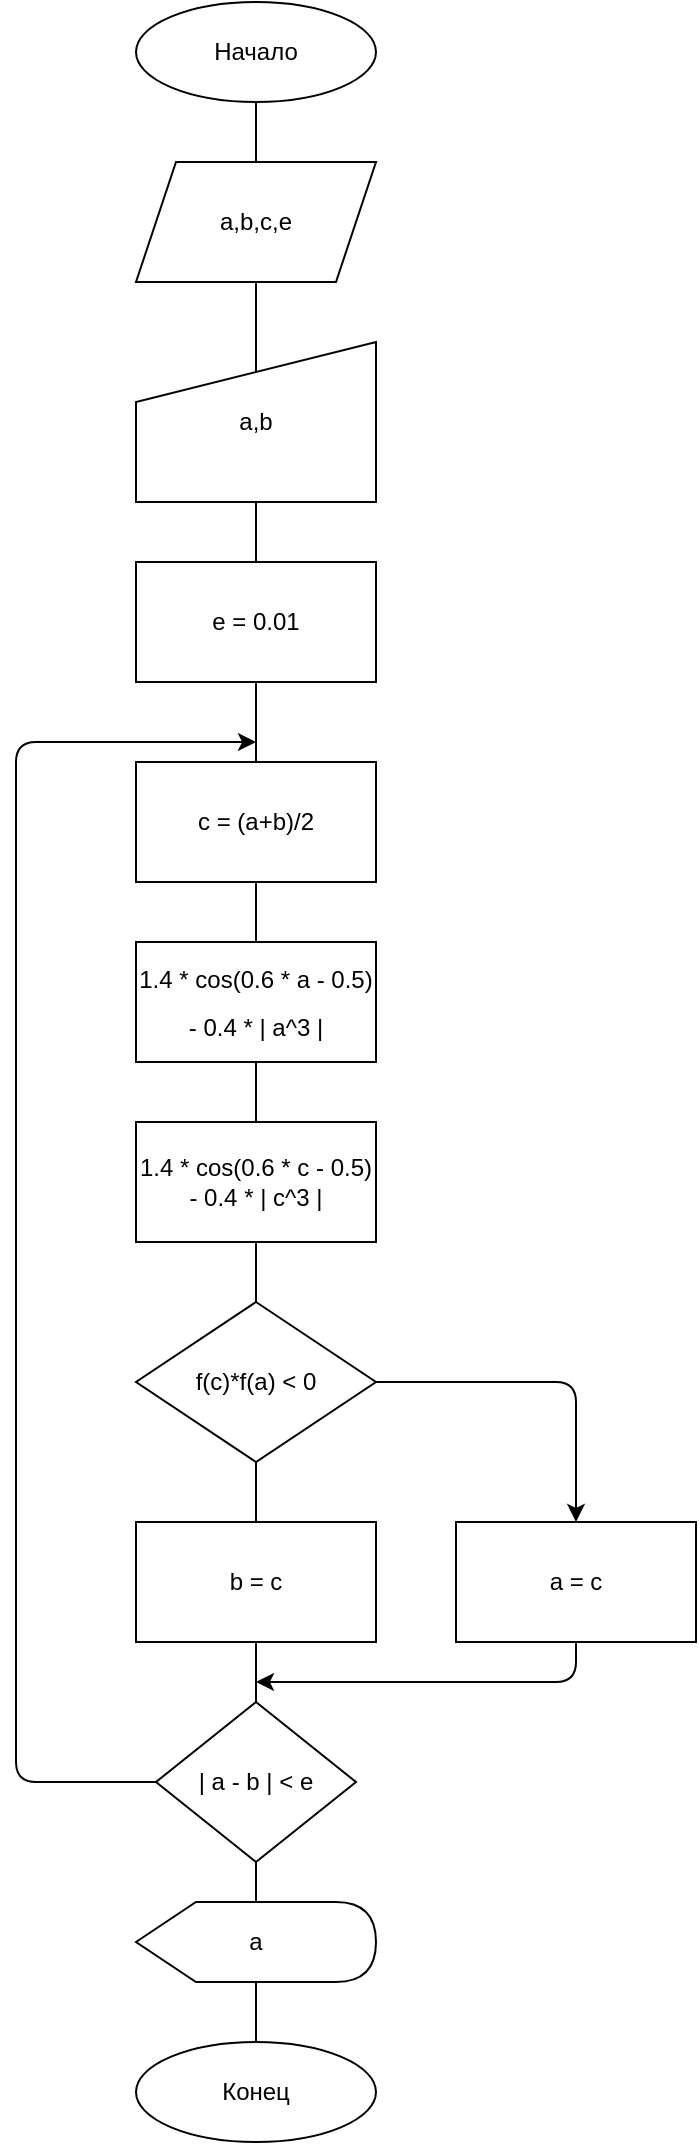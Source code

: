 <mxfile version="14.2.7" type="github">
  <diagram id="vJjUmGhmgXWKlqv0WGK3" name="Page-1">
    <mxGraphModel dx="981" dy="1677" grid="1" gridSize="10" guides="1" tooltips="1" connect="1" arrows="1" fold="1" page="1" pageScale="1" pageWidth="827" pageHeight="1169" math="0" shadow="0">
      <root>
        <mxCell id="0" />
        <mxCell id="1" parent="0" />
        <mxCell id="LIAy61lhRZgJaghEjFGz-14" value="" style="endArrow=none;html=1;exitX=0.5;exitY=1;exitDx=0;exitDy=0;entryX=0.5;entryY=1;entryDx=0;entryDy=0;" edge="1" parent="1" source="LIAy61lhRZgJaghEjFGz-12" target="LIAy61lhRZgJaghEjFGz-1">
          <mxGeometry width="50" height="50" relative="1" as="geometry">
            <mxPoint x="338.5" y="460" as="sourcePoint" />
            <mxPoint x="341.5" y="60" as="targetPoint" />
          </mxGeometry>
        </mxCell>
        <mxCell id="LIAy61lhRZgJaghEjFGz-1" value="Начало" style="ellipse;whiteSpace=wrap;html=1;" vertex="1" parent="1">
          <mxGeometry x="280" y="-40" width="120" height="50" as="geometry" />
        </mxCell>
        <mxCell id="LIAy61lhRZgJaghEjFGz-2" value="a,b,c,e" style="shape=parallelogram;perimeter=parallelogramPerimeter;whiteSpace=wrap;html=1;fixedSize=1;" vertex="1" parent="1">
          <mxGeometry x="280" y="40" width="120" height="60" as="geometry" />
        </mxCell>
        <mxCell id="LIAy61lhRZgJaghEjFGz-4" value="a,b" style="shape=manualInput;whiteSpace=wrap;html=1;" vertex="1" parent="1">
          <mxGeometry x="280" y="130" width="120" height="80" as="geometry" />
        </mxCell>
        <mxCell id="LIAy61lhRZgJaghEjFGz-5" value="c = (a+b)/2" style="rounded=0;whiteSpace=wrap;html=1;" vertex="1" parent="1">
          <mxGeometry x="280" y="340" width="120" height="60" as="geometry" />
        </mxCell>
        <mxCell id="LIAy61lhRZgJaghEjFGz-6" value="&lt;div style=&quot;line-height: 24px&quot;&gt;&lt;span style=&quot;background-color: rgb(255 , 255 , 255)&quot;&gt;&lt;font style=&quot;font-size: 12px&quot;&gt;1.4 * cos(0.6 * a - 0.5) - 0.4 * | a^3 |&lt;/font&gt;&lt;/span&gt;&lt;/div&gt;" style="rounded=0;whiteSpace=wrap;html=1;" vertex="1" parent="1">
          <mxGeometry x="280" y="430" width="120" height="60" as="geometry" />
        </mxCell>
        <mxCell id="LIAy61lhRZgJaghEjFGz-7" value="&lt;span style=&quot;background-color: rgb(255 , 255 , 255)&quot;&gt;1.4 * cos(0.6 * c - 0.5) - 0.4 * | c^3 |&lt;/span&gt;" style="rounded=0;whiteSpace=wrap;html=1;" vertex="1" parent="1">
          <mxGeometry x="280" y="520" width="120" height="60" as="geometry" />
        </mxCell>
        <mxCell id="LIAy61lhRZgJaghEjFGz-8" value="f(c)*f(a) &amp;lt; 0" style="rhombus;whiteSpace=wrap;html=1;" vertex="1" parent="1">
          <mxGeometry x="280" y="610" width="120" height="80" as="geometry" />
        </mxCell>
        <mxCell id="LIAy61lhRZgJaghEjFGz-9" value="b = c" style="rounded=0;whiteSpace=wrap;html=1;" vertex="1" parent="1">
          <mxGeometry x="280" y="720" width="120" height="60" as="geometry" />
        </mxCell>
        <mxCell id="LIAy61lhRZgJaghEjFGz-10" value="| a - b | &amp;lt; e" style="rhombus;whiteSpace=wrap;html=1;" vertex="1" parent="1">
          <mxGeometry x="290" y="810" width="100" height="80" as="geometry" />
        </mxCell>
        <mxCell id="LIAy61lhRZgJaghEjFGz-11" value="a" style="shape=display;whiteSpace=wrap;html=1;" vertex="1" parent="1">
          <mxGeometry x="280" y="910" width="120" height="40" as="geometry" />
        </mxCell>
        <mxCell id="LIAy61lhRZgJaghEjFGz-12" value="Конец" style="ellipse;whiteSpace=wrap;html=1;" vertex="1" parent="1">
          <mxGeometry x="280" y="980" width="120" height="50" as="geometry" />
        </mxCell>
        <mxCell id="LIAy61lhRZgJaghEjFGz-13" value="a = c" style="rounded=0;whiteSpace=wrap;html=1;" vertex="1" parent="1">
          <mxGeometry x="440" y="720" width="120" height="60" as="geometry" />
        </mxCell>
        <mxCell id="LIAy61lhRZgJaghEjFGz-15" value="" style="endArrow=classic;html=1;exitX=1;exitY=0.5;exitDx=0;exitDy=0;entryX=0.5;entryY=0;entryDx=0;entryDy=0;" edge="1" parent="1" target="LIAy61lhRZgJaghEjFGz-13">
          <mxGeometry width="50" height="50" relative="1" as="geometry">
            <mxPoint x="400" y="650" as="sourcePoint" />
            <mxPoint x="500" y="710" as="targetPoint" />
            <Array as="points">
              <mxPoint x="500" y="650" />
            </Array>
          </mxGeometry>
        </mxCell>
        <mxCell id="LIAy61lhRZgJaghEjFGz-16" value="" style="endArrow=classic;html=1;exitX=0.5;exitY=1;exitDx=0;exitDy=0;" edge="1" parent="1" source="LIAy61lhRZgJaghEjFGz-13">
          <mxGeometry width="50" height="50" relative="1" as="geometry">
            <mxPoint x="490" y="780" as="sourcePoint" />
            <mxPoint x="340" y="800" as="targetPoint" />
            <Array as="points">
              <mxPoint x="500" y="800" />
            </Array>
          </mxGeometry>
        </mxCell>
        <mxCell id="LIAy61lhRZgJaghEjFGz-17" value="" style="endArrow=classic;html=1;exitX=0;exitY=0.5;exitDx=0;exitDy=0;" edge="1" parent="1">
          <mxGeometry width="50" height="50" relative="1" as="geometry">
            <mxPoint x="290" y="850" as="sourcePoint" />
            <mxPoint x="340" y="330" as="targetPoint" />
            <Array as="points">
              <mxPoint x="220" y="850" />
              <mxPoint x="220" y="330" />
            </Array>
          </mxGeometry>
        </mxCell>
        <mxCell id="LIAy61lhRZgJaghEjFGz-18" value="e = 0.01" style="rounded=0;whiteSpace=wrap;html=1;" vertex="1" parent="1">
          <mxGeometry x="280" y="240" width="120" height="60" as="geometry" />
        </mxCell>
      </root>
    </mxGraphModel>
  </diagram>
</mxfile>
